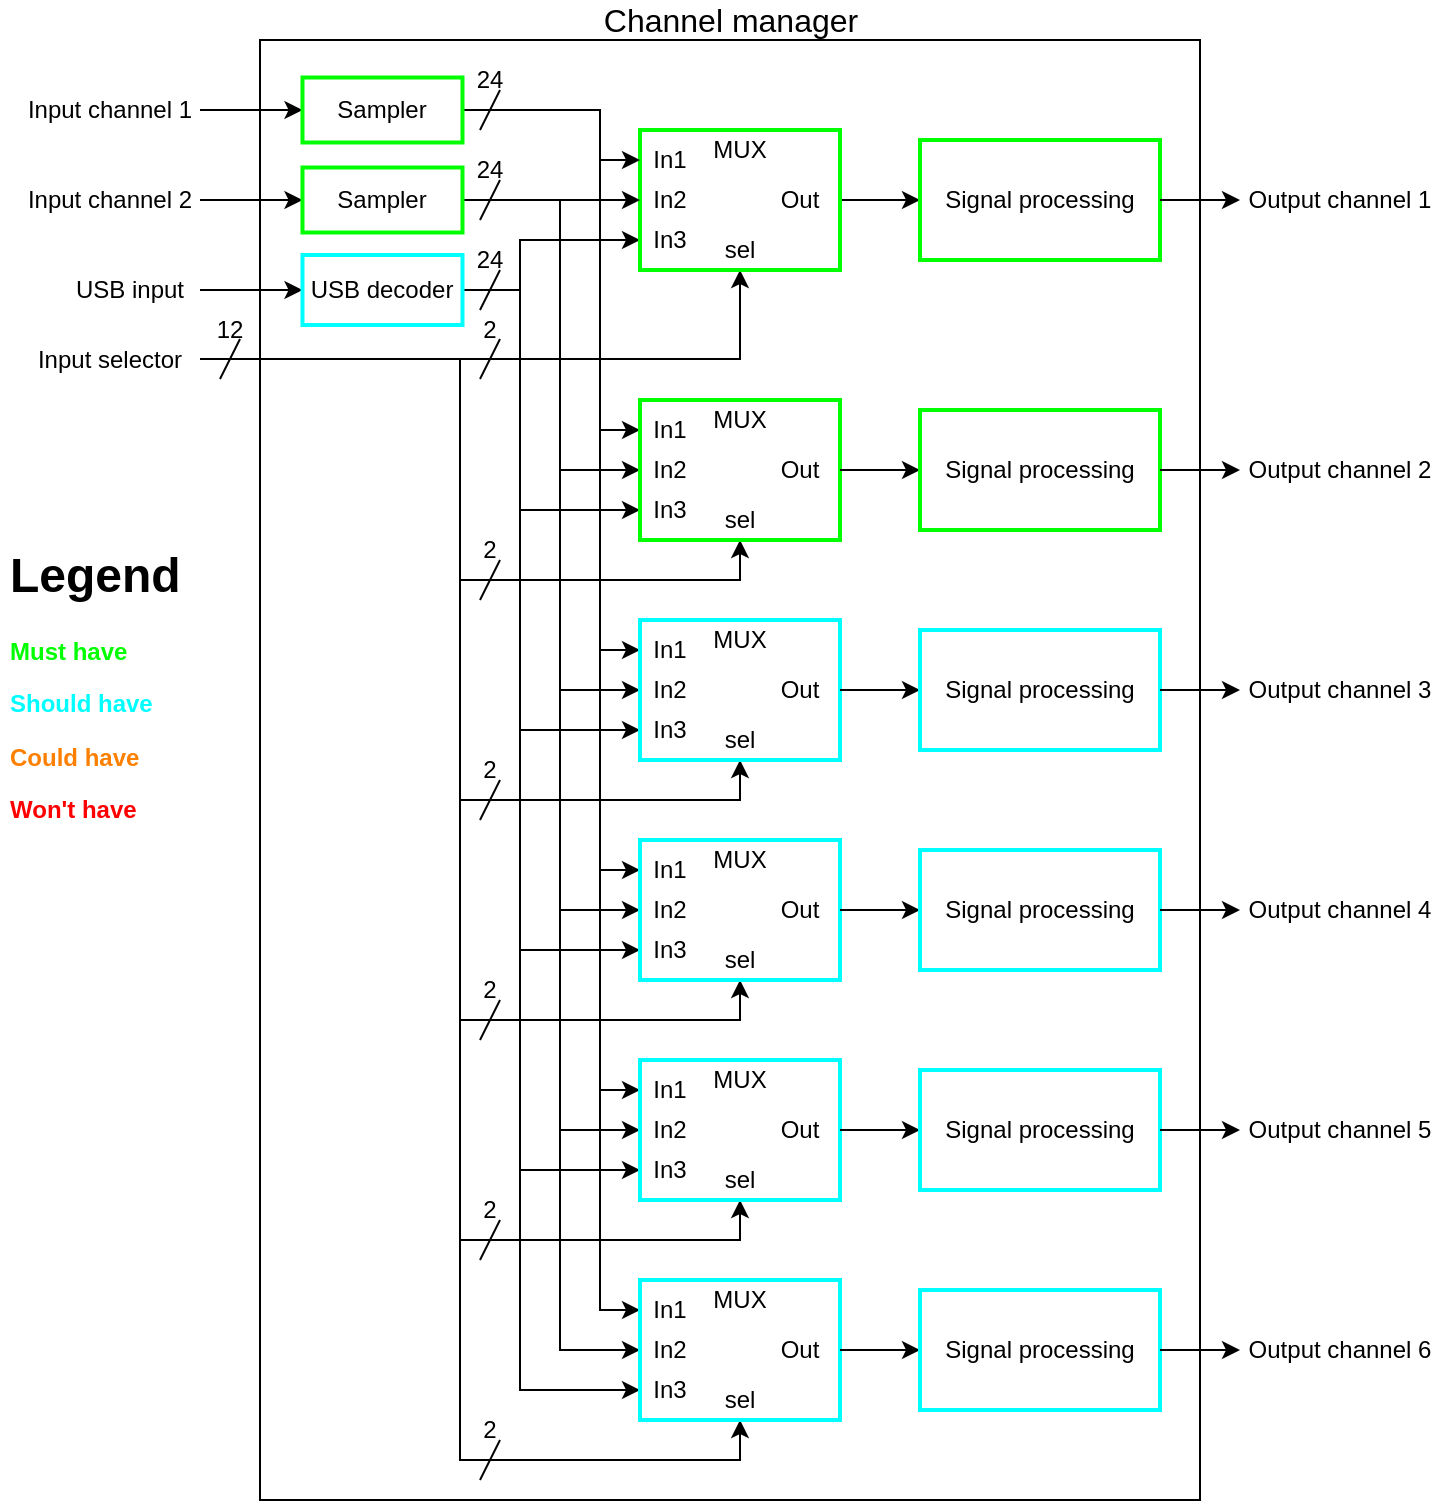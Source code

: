 <mxfile version="15.2.7" type="device"><diagram id="aWcXED-ToOadPm6vxWTN" name="Page-1"><mxGraphModel dx="1024" dy="592" grid="1" gridSize="10" guides="1" tooltips="1" connect="1" arrows="1" fold="1" page="1" pageScale="1" pageWidth="1169" pageHeight="1654" math="0" shadow="0"><root><mxCell id="0"/><mxCell id="1" parent="0"/><mxCell id="DSMMkdYDs6_95sJ--zDx-1" value="" style="rounded=0;whiteSpace=wrap;html=1;" vertex="1" parent="1"><mxGeometry x="300" y="70" width="470" height="730" as="geometry"/></mxCell><mxCell id="DSMMkdYDs6_95sJ--zDx-2" value="Channel manager" style="text;html=1;strokeColor=none;fillColor=none;align=center;verticalAlign=middle;whiteSpace=wrap;rounded=0;dashed=1;fontSize=16;" vertex="1" parent="1"><mxGeometry x="455.63" y="50" width="158.75" height="20" as="geometry"/></mxCell><mxCell id="DSMMkdYDs6_95sJ--zDx-3" style="edgeStyle=orthogonalEdgeStyle;rounded=0;orthogonalLoop=1;jettySize=auto;html=1;exitX=1;exitY=0.5;exitDx=0;exitDy=0;entryX=0;entryY=0.5;entryDx=0;entryDy=0;" edge="1" parent="1" source="DSMMkdYDs6_95sJ--zDx-4" target="DSMMkdYDs6_95sJ--zDx-45"><mxGeometry relative="1" as="geometry"><mxPoint x="230" y="125" as="targetPoint"/></mxGeometry></mxCell><mxCell id="DSMMkdYDs6_95sJ--zDx-4" value="Input channel 1" style="text;html=1;strokeColor=none;fillColor=none;align=center;verticalAlign=middle;whiteSpace=wrap;rounded=0;fontSize=12;" vertex="1" parent="1"><mxGeometry x="180" y="95" width="90" height="20" as="geometry"/></mxCell><mxCell id="DSMMkdYDs6_95sJ--zDx-5" style="edgeStyle=orthogonalEdgeStyle;rounded=0;orthogonalLoop=1;jettySize=auto;html=1;exitX=1;exitY=0.5;exitDx=0;exitDy=0;entryX=0;entryY=0.5;entryDx=0;entryDy=0;" edge="1" parent="1" source="DSMMkdYDs6_95sJ--zDx-6" target="DSMMkdYDs6_95sJ--zDx-38"><mxGeometry relative="1" as="geometry"><mxPoint x="230" y="150" as="targetPoint"/></mxGeometry></mxCell><mxCell id="DSMMkdYDs6_95sJ--zDx-6" value="Input channel 2" style="text;html=1;strokeColor=none;fillColor=none;align=center;verticalAlign=middle;whiteSpace=wrap;rounded=0;fontSize=12;" vertex="1" parent="1"><mxGeometry x="180" y="140" width="90" height="20" as="geometry"/></mxCell><mxCell id="DSMMkdYDs6_95sJ--zDx-7" style="edgeStyle=orthogonalEdgeStyle;rounded=0;orthogonalLoop=1;jettySize=auto;html=1;exitX=1;exitY=0.5;exitDx=0;exitDy=0;entryX=0;entryY=0.5;entryDx=0;entryDy=0;" edge="1" parent="1" source="DSMMkdYDs6_95sJ--zDx-8" target="DSMMkdYDs6_95sJ--zDx-24"><mxGeometry relative="1" as="geometry"/></mxCell><mxCell id="DSMMkdYDs6_95sJ--zDx-8" value="USB input" style="text;html=1;strokeColor=none;fillColor=none;align=center;verticalAlign=middle;whiteSpace=wrap;rounded=0;fontSize=12;" vertex="1" parent="1"><mxGeometry x="200" y="185" width="70" height="20" as="geometry"/></mxCell><mxCell id="DSMMkdYDs6_95sJ--zDx-9" style="edgeStyle=orthogonalEdgeStyle;rounded=0;orthogonalLoop=1;jettySize=auto;html=1;entryX=0;entryY=0.5;entryDx=0;entryDy=0;exitX=1;exitY=0.5;exitDx=0;exitDy=0;" edge="1" parent="1" source="DSMMkdYDs6_95sJ--zDx-29" target="DSMMkdYDs6_95sJ--zDx-17"><mxGeometry relative="1" as="geometry"><mxPoint x="650" y="150.0" as="targetPoint"/><mxPoint x="630" y="150" as="sourcePoint"/></mxGeometry></mxCell><mxCell id="DSMMkdYDs6_95sJ--zDx-10" style="edgeStyle=orthogonalEdgeStyle;rounded=0;orthogonalLoop=1;jettySize=auto;html=1;exitX=1;exitY=0.5;exitDx=0;exitDy=0;entryX=0.5;entryY=1;entryDx=0;entryDy=0;" edge="1" parent="1" source="DSMMkdYDs6_95sJ--zDx-16" target="DSMMkdYDs6_95sJ--zDx-30"><mxGeometry relative="1" as="geometry"/></mxCell><mxCell id="DSMMkdYDs6_95sJ--zDx-11" style="edgeStyle=orthogonalEdgeStyle;rounded=0;orthogonalLoop=1;jettySize=auto;html=1;exitX=1;exitY=0.5;exitDx=0;exitDy=0;entryX=0.5;entryY=1;entryDx=0;entryDy=0;" edge="1" parent="1" source="DSMMkdYDs6_95sJ--zDx-16" target="DSMMkdYDs6_95sJ--zDx-53"><mxGeometry relative="1" as="geometry"><Array as="points"><mxPoint x="400" y="230"/><mxPoint x="400" y="340"/><mxPoint x="540" y="340"/></Array></mxGeometry></mxCell><mxCell id="DSMMkdYDs6_95sJ--zDx-12" style="edgeStyle=orthogonalEdgeStyle;rounded=0;orthogonalLoop=1;jettySize=auto;html=1;exitX=1;exitY=0.5;exitDx=0;exitDy=0;entryX=0.5;entryY=1;entryDx=0;entryDy=0;" edge="1" parent="1" source="DSMMkdYDs6_95sJ--zDx-16" target="DSMMkdYDs6_95sJ--zDx-72"><mxGeometry relative="1" as="geometry"><Array as="points"><mxPoint x="400" y="230"/><mxPoint x="400" y="450"/><mxPoint x="540" y="450"/></Array></mxGeometry></mxCell><mxCell id="DSMMkdYDs6_95sJ--zDx-13" style="edgeStyle=orthogonalEdgeStyle;rounded=0;orthogonalLoop=1;jettySize=auto;html=1;exitX=1;exitY=0.5;exitDx=0;exitDy=0;entryX=0.5;entryY=1;entryDx=0;entryDy=0;" edge="1" parent="1" source="DSMMkdYDs6_95sJ--zDx-16" target="DSMMkdYDs6_95sJ--zDx-85"><mxGeometry relative="1" as="geometry"><Array as="points"><mxPoint x="400" y="230"/><mxPoint x="400" y="560"/><mxPoint x="540" y="560"/></Array></mxGeometry></mxCell><mxCell id="DSMMkdYDs6_95sJ--zDx-14" style="edgeStyle=orthogonalEdgeStyle;rounded=0;orthogonalLoop=1;jettySize=auto;html=1;exitX=1;exitY=0.5;exitDx=0;exitDy=0;entryX=0.5;entryY=1;entryDx=0;entryDy=0;" edge="1" parent="1" source="DSMMkdYDs6_95sJ--zDx-16" target="DSMMkdYDs6_95sJ--zDx-98"><mxGeometry relative="1" as="geometry"><Array as="points"><mxPoint x="400" y="230"/><mxPoint x="400" y="670"/><mxPoint x="540" y="670"/></Array></mxGeometry></mxCell><mxCell id="DSMMkdYDs6_95sJ--zDx-15" style="edgeStyle=orthogonalEdgeStyle;rounded=0;orthogonalLoop=1;jettySize=auto;html=1;exitX=1;exitY=0.5;exitDx=0;exitDy=0;entryX=0.5;entryY=1;entryDx=0;entryDy=0;" edge="1" parent="1" source="DSMMkdYDs6_95sJ--zDx-16" target="DSMMkdYDs6_95sJ--zDx-111"><mxGeometry relative="1" as="geometry"><Array as="points"><mxPoint x="400" y="230"/><mxPoint x="400" y="780"/><mxPoint x="540" y="780"/></Array></mxGeometry></mxCell><mxCell id="DSMMkdYDs6_95sJ--zDx-16" value="Input selector" style="text;html=1;strokeColor=none;fillColor=none;align=center;verticalAlign=middle;whiteSpace=wrap;rounded=0;fontSize=12;" vertex="1" parent="1"><mxGeometry x="180" y="219.5" width="90" height="20" as="geometry"/></mxCell><mxCell id="DSMMkdYDs6_95sJ--zDx-17" value="Signal processing" style="rounded=0;whiteSpace=wrap;html=1;fontSize=12;strokeColor=#00FF00;strokeWidth=2;" vertex="1" parent="1"><mxGeometry x="630" y="120" width="120" height="60" as="geometry"/></mxCell><mxCell id="DSMMkdYDs6_95sJ--zDx-18" style="edgeStyle=orthogonalEdgeStyle;rounded=0;orthogonalLoop=1;jettySize=auto;html=1;exitX=1;exitY=0.5;exitDx=0;exitDy=0;entryX=0;entryY=0.5;entryDx=0;entryDy=0;" edge="1" parent="1" source="DSMMkdYDs6_95sJ--zDx-24" target="DSMMkdYDs6_95sJ--zDx-28"><mxGeometry relative="1" as="geometry"><Array as="points"><mxPoint x="430" y="195"/><mxPoint x="430" y="170"/></Array></mxGeometry></mxCell><mxCell id="DSMMkdYDs6_95sJ--zDx-19" style="edgeStyle=orthogonalEdgeStyle;rounded=0;orthogonalLoop=1;jettySize=auto;html=1;exitX=1;exitY=0.5;exitDx=0;exitDy=0;entryX=0;entryY=0.5;entryDx=0;entryDy=0;" edge="1" parent="1" source="DSMMkdYDs6_95sJ--zDx-24" target="DSMMkdYDs6_95sJ--zDx-50"><mxGeometry relative="1" as="geometry"><Array as="points"><mxPoint x="430" y="195"/><mxPoint x="430" y="305"/></Array></mxGeometry></mxCell><mxCell id="DSMMkdYDs6_95sJ--zDx-20" style="edgeStyle=orthogonalEdgeStyle;rounded=0;orthogonalLoop=1;jettySize=auto;html=1;exitX=1;exitY=0.5;exitDx=0;exitDy=0;entryX=0;entryY=0.5;entryDx=0;entryDy=0;" edge="1" parent="1" source="DSMMkdYDs6_95sJ--zDx-24" target="DSMMkdYDs6_95sJ--zDx-69"><mxGeometry relative="1" as="geometry"><Array as="points"><mxPoint x="430" y="195"/><mxPoint x="430" y="415"/></Array></mxGeometry></mxCell><mxCell id="DSMMkdYDs6_95sJ--zDx-21" style="edgeStyle=orthogonalEdgeStyle;rounded=0;orthogonalLoop=1;jettySize=auto;html=1;exitX=1;exitY=0.5;exitDx=0;exitDy=0;entryX=0;entryY=0.5;entryDx=0;entryDy=0;" edge="1" parent="1" source="DSMMkdYDs6_95sJ--zDx-24" target="DSMMkdYDs6_95sJ--zDx-82"><mxGeometry relative="1" as="geometry"><Array as="points"><mxPoint x="430" y="195"/><mxPoint x="430" y="525"/></Array></mxGeometry></mxCell><mxCell id="DSMMkdYDs6_95sJ--zDx-22" style="edgeStyle=orthogonalEdgeStyle;rounded=0;orthogonalLoop=1;jettySize=auto;html=1;exitX=1;exitY=0.5;exitDx=0;exitDy=0;entryX=0;entryY=0.5;entryDx=0;entryDy=0;" edge="1" parent="1" source="DSMMkdYDs6_95sJ--zDx-24" target="DSMMkdYDs6_95sJ--zDx-95"><mxGeometry relative="1" as="geometry"><Array as="points"><mxPoint x="430" y="195"/><mxPoint x="430" y="635"/></Array></mxGeometry></mxCell><mxCell id="DSMMkdYDs6_95sJ--zDx-23" style="edgeStyle=orthogonalEdgeStyle;rounded=0;orthogonalLoop=1;jettySize=auto;html=1;exitX=1;exitY=0.5;exitDx=0;exitDy=0;entryX=0;entryY=0.5;entryDx=0;entryDy=0;" edge="1" parent="1" source="DSMMkdYDs6_95sJ--zDx-24" target="DSMMkdYDs6_95sJ--zDx-108"><mxGeometry relative="1" as="geometry"><Array as="points"><mxPoint x="430" y="195"/><mxPoint x="430" y="745"/></Array></mxGeometry></mxCell><mxCell id="DSMMkdYDs6_95sJ--zDx-24" value="USB decoder" style="rounded=0;whiteSpace=wrap;html=1;strokeColor=#00FFFF;strokeWidth=2;" vertex="1" parent="1"><mxGeometry x="321.25" y="177.5" width="80" height="35" as="geometry"/></mxCell><mxCell id="DSMMkdYDs6_95sJ--zDx-25" value="" style="rounded=0;whiteSpace=wrap;html=1;fontSize=12;strokeColor=#00FF00;strokeWidth=2;" vertex="1" parent="1"><mxGeometry x="490" y="115" width="100" height="70" as="geometry"/></mxCell><mxCell id="DSMMkdYDs6_95sJ--zDx-26" value="MUX" style="text;html=1;strokeColor=none;fillColor=none;align=center;verticalAlign=middle;whiteSpace=wrap;rounded=0;fontSize=12;" vertex="1" parent="1"><mxGeometry x="520" y="115" width="40" height="20" as="geometry"/></mxCell><mxCell id="DSMMkdYDs6_95sJ--zDx-27" value="In1" style="text;html=1;strokeColor=none;fillColor=none;align=center;verticalAlign=middle;whiteSpace=wrap;rounded=0;fontSize=12;" vertex="1" parent="1"><mxGeometry x="490" y="120" width="30" height="20" as="geometry"/></mxCell><mxCell id="DSMMkdYDs6_95sJ--zDx-28" value="In3" style="text;html=1;strokeColor=none;fillColor=none;align=center;verticalAlign=middle;whiteSpace=wrap;rounded=0;fontSize=12;" vertex="1" parent="1"><mxGeometry x="490" y="160" width="30" height="20" as="geometry"/></mxCell><mxCell id="DSMMkdYDs6_95sJ--zDx-29" value="Out" style="text;html=1;strokeColor=none;fillColor=none;align=center;verticalAlign=middle;whiteSpace=wrap;rounded=0;fontSize=12;" vertex="1" parent="1"><mxGeometry x="550" y="140" width="40" height="20" as="geometry"/></mxCell><mxCell id="DSMMkdYDs6_95sJ--zDx-30" value="sel" style="text;html=1;strokeColor=none;fillColor=none;align=center;verticalAlign=middle;whiteSpace=wrap;rounded=0;fontSize=12;" vertex="1" parent="1"><mxGeometry x="525" y="165" width="30" height="20" as="geometry"/></mxCell><mxCell id="DSMMkdYDs6_95sJ--zDx-31" value="24" style="text;html=1;strokeColor=none;fillColor=none;align=center;verticalAlign=middle;whiteSpace=wrap;rounded=0;" vertex="1" parent="1"><mxGeometry x="410" y="85" width="10" height="10" as="geometry"/></mxCell><mxCell id="DSMMkdYDs6_95sJ--zDx-32" style="edgeStyle=orthogonalEdgeStyle;rounded=0;orthogonalLoop=1;jettySize=auto;html=1;exitX=1;exitY=0.5;exitDx=0;exitDy=0;entryX=0;entryY=0.5;entryDx=0;entryDy=0;" edge="1" parent="1" source="DSMMkdYDs6_95sJ--zDx-38" target="DSMMkdYDs6_95sJ--zDx-46"><mxGeometry relative="1" as="geometry"/></mxCell><mxCell id="DSMMkdYDs6_95sJ--zDx-33" style="edgeStyle=orthogonalEdgeStyle;rounded=0;orthogonalLoop=1;jettySize=auto;html=1;exitX=1;exitY=0.5;exitDx=0;exitDy=0;entryX=0;entryY=0.5;entryDx=0;entryDy=0;" edge="1" parent="1" source="DSMMkdYDs6_95sJ--zDx-38" target="DSMMkdYDs6_95sJ--zDx-54"><mxGeometry relative="1" as="geometry"><Array as="points"><mxPoint x="450" y="150"/><mxPoint x="450" y="285"/></Array></mxGeometry></mxCell><mxCell id="DSMMkdYDs6_95sJ--zDx-34" style="edgeStyle=orthogonalEdgeStyle;rounded=0;orthogonalLoop=1;jettySize=auto;html=1;exitX=1;exitY=0.5;exitDx=0;exitDy=0;entryX=0;entryY=0.5;entryDx=0;entryDy=0;" edge="1" parent="1" source="DSMMkdYDs6_95sJ--zDx-38" target="DSMMkdYDs6_95sJ--zDx-73"><mxGeometry relative="1" as="geometry"><Array as="points"><mxPoint x="450" y="150"/><mxPoint x="450" y="395"/></Array></mxGeometry></mxCell><mxCell id="DSMMkdYDs6_95sJ--zDx-35" style="edgeStyle=orthogonalEdgeStyle;rounded=0;orthogonalLoop=1;jettySize=auto;html=1;exitX=1;exitY=0.5;exitDx=0;exitDy=0;entryX=0;entryY=0.5;entryDx=0;entryDy=0;" edge="1" parent="1" source="DSMMkdYDs6_95sJ--zDx-38" target="DSMMkdYDs6_95sJ--zDx-86"><mxGeometry relative="1" as="geometry"><Array as="points"><mxPoint x="450" y="150"/><mxPoint x="450" y="505"/></Array></mxGeometry></mxCell><mxCell id="DSMMkdYDs6_95sJ--zDx-36" style="edgeStyle=orthogonalEdgeStyle;rounded=0;orthogonalLoop=1;jettySize=auto;html=1;exitX=1;exitY=0.5;exitDx=0;exitDy=0;entryX=0;entryY=0.5;entryDx=0;entryDy=0;" edge="1" parent="1" source="DSMMkdYDs6_95sJ--zDx-38" target="DSMMkdYDs6_95sJ--zDx-99"><mxGeometry relative="1" as="geometry"><Array as="points"><mxPoint x="450" y="150"/><mxPoint x="450" y="615"/></Array></mxGeometry></mxCell><mxCell id="DSMMkdYDs6_95sJ--zDx-37" style="edgeStyle=orthogonalEdgeStyle;rounded=0;orthogonalLoop=1;jettySize=auto;html=1;exitX=1;exitY=0.5;exitDx=0;exitDy=0;entryX=0;entryY=0.5;entryDx=0;entryDy=0;" edge="1" parent="1" source="DSMMkdYDs6_95sJ--zDx-38" target="DSMMkdYDs6_95sJ--zDx-112"><mxGeometry relative="1" as="geometry"><Array as="points"><mxPoint x="450" y="150"/><mxPoint x="450" y="725"/></Array></mxGeometry></mxCell><mxCell id="DSMMkdYDs6_95sJ--zDx-38" value="Sampler" style="rounded=0;whiteSpace=wrap;html=1;strokeColor=#00FF00;strokeWidth=2;" vertex="1" parent="1"><mxGeometry x="321.25" y="133.75" width="80" height="32.5" as="geometry"/></mxCell><mxCell id="DSMMkdYDs6_95sJ--zDx-39" style="edgeStyle=orthogonalEdgeStyle;rounded=0;orthogonalLoop=1;jettySize=auto;html=1;exitX=1;exitY=0.5;exitDx=0;exitDy=0;entryX=0;entryY=0.5;entryDx=0;entryDy=0;" edge="1" parent="1" source="DSMMkdYDs6_95sJ--zDx-45" target="DSMMkdYDs6_95sJ--zDx-27"><mxGeometry relative="1" as="geometry"><Array as="points"><mxPoint x="470" y="105"/><mxPoint x="470" y="130"/></Array></mxGeometry></mxCell><mxCell id="DSMMkdYDs6_95sJ--zDx-40" style="edgeStyle=orthogonalEdgeStyle;rounded=0;orthogonalLoop=1;jettySize=auto;html=1;exitX=1;exitY=0.5;exitDx=0;exitDy=0;entryX=0;entryY=0.5;entryDx=0;entryDy=0;" edge="1" parent="1" source="DSMMkdYDs6_95sJ--zDx-45" target="DSMMkdYDs6_95sJ--zDx-49"><mxGeometry relative="1" as="geometry"><Array as="points"><mxPoint x="470" y="105"/><mxPoint x="470" y="265"/></Array></mxGeometry></mxCell><mxCell id="DSMMkdYDs6_95sJ--zDx-41" style="edgeStyle=orthogonalEdgeStyle;rounded=0;orthogonalLoop=1;jettySize=auto;html=1;exitX=1;exitY=0.5;exitDx=0;exitDy=0;entryX=0;entryY=0.5;entryDx=0;entryDy=0;" edge="1" parent="1" source="DSMMkdYDs6_95sJ--zDx-45" target="DSMMkdYDs6_95sJ--zDx-68"><mxGeometry relative="1" as="geometry"><Array as="points"><mxPoint x="470" y="105"/><mxPoint x="470" y="375"/></Array></mxGeometry></mxCell><mxCell id="DSMMkdYDs6_95sJ--zDx-42" style="edgeStyle=orthogonalEdgeStyle;rounded=0;orthogonalLoop=1;jettySize=auto;html=1;exitX=1;exitY=0.5;exitDx=0;exitDy=0;entryX=0;entryY=0.5;entryDx=0;entryDy=0;" edge="1" parent="1" source="DSMMkdYDs6_95sJ--zDx-45" target="DSMMkdYDs6_95sJ--zDx-81"><mxGeometry relative="1" as="geometry"><Array as="points"><mxPoint x="470" y="105"/><mxPoint x="470" y="485"/></Array></mxGeometry></mxCell><mxCell id="DSMMkdYDs6_95sJ--zDx-43" style="edgeStyle=orthogonalEdgeStyle;rounded=0;orthogonalLoop=1;jettySize=auto;html=1;exitX=1;exitY=0.5;exitDx=0;exitDy=0;entryX=0;entryY=0.5;entryDx=0;entryDy=0;" edge="1" parent="1" source="DSMMkdYDs6_95sJ--zDx-45" target="DSMMkdYDs6_95sJ--zDx-94"><mxGeometry relative="1" as="geometry"><Array as="points"><mxPoint x="470" y="105"/><mxPoint x="470" y="595"/></Array></mxGeometry></mxCell><mxCell id="DSMMkdYDs6_95sJ--zDx-44" style="edgeStyle=orthogonalEdgeStyle;rounded=0;orthogonalLoop=1;jettySize=auto;html=1;exitX=1;exitY=0.5;exitDx=0;exitDy=0;entryX=0;entryY=0.5;entryDx=0;entryDy=0;" edge="1" parent="1" source="DSMMkdYDs6_95sJ--zDx-45" target="DSMMkdYDs6_95sJ--zDx-107"><mxGeometry relative="1" as="geometry"><Array as="points"><mxPoint x="470" y="105"/><mxPoint x="470" y="705"/></Array></mxGeometry></mxCell><mxCell id="DSMMkdYDs6_95sJ--zDx-45" value="Sampler" style="rounded=0;whiteSpace=wrap;html=1;strokeColor=#00FF00;strokeWidth=2;" vertex="1" parent="1"><mxGeometry x="321.25" y="88.75" width="80" height="32.5" as="geometry"/></mxCell><mxCell id="DSMMkdYDs6_95sJ--zDx-46" value="In2" style="text;html=1;strokeColor=none;fillColor=none;align=center;verticalAlign=middle;whiteSpace=wrap;rounded=0;fontSize=12;" vertex="1" parent="1"><mxGeometry x="490" y="140" width="30" height="20" as="geometry"/></mxCell><mxCell id="DSMMkdYDs6_95sJ--zDx-47" value="" style="rounded=0;whiteSpace=wrap;html=1;fontSize=12;strokeColor=#00FF00;strokeWidth=2;" vertex="1" parent="1"><mxGeometry x="490" y="250" width="100" height="70" as="geometry"/></mxCell><mxCell id="DSMMkdYDs6_95sJ--zDx-48" value="MUX" style="text;html=1;strokeColor=none;fillColor=none;align=center;verticalAlign=middle;whiteSpace=wrap;rounded=0;fontSize=12;" vertex="1" parent="1"><mxGeometry x="520" y="250" width="40" height="20" as="geometry"/></mxCell><mxCell id="DSMMkdYDs6_95sJ--zDx-49" value="In1" style="text;html=1;strokeColor=none;fillColor=none;align=center;verticalAlign=middle;whiteSpace=wrap;rounded=0;fontSize=12;" vertex="1" parent="1"><mxGeometry x="490" y="255" width="30" height="20" as="geometry"/></mxCell><mxCell id="DSMMkdYDs6_95sJ--zDx-50" value="In3" style="text;html=1;strokeColor=none;fillColor=none;align=center;verticalAlign=middle;whiteSpace=wrap;rounded=0;fontSize=12;" vertex="1" parent="1"><mxGeometry x="490" y="295" width="30" height="20" as="geometry"/></mxCell><mxCell id="DSMMkdYDs6_95sJ--zDx-51" style="edgeStyle=orthogonalEdgeStyle;rounded=0;orthogonalLoop=1;jettySize=auto;html=1;exitX=1;exitY=0.5;exitDx=0;exitDy=0;entryX=0;entryY=0.5;entryDx=0;entryDy=0;" edge="1" parent="1" source="DSMMkdYDs6_95sJ--zDx-52" target="DSMMkdYDs6_95sJ--zDx-63"><mxGeometry relative="1" as="geometry"><mxPoint x="650" y="285" as="targetPoint"/></mxGeometry></mxCell><mxCell id="DSMMkdYDs6_95sJ--zDx-52" value="Out" style="text;html=1;strokeColor=none;fillColor=none;align=center;verticalAlign=middle;whiteSpace=wrap;rounded=0;fontSize=12;" vertex="1" parent="1"><mxGeometry x="550" y="275" width="40" height="20" as="geometry"/></mxCell><mxCell id="DSMMkdYDs6_95sJ--zDx-53" value="sel" style="text;html=1;strokeColor=none;fillColor=none;align=center;verticalAlign=middle;whiteSpace=wrap;rounded=0;fontSize=12;" vertex="1" parent="1"><mxGeometry x="525" y="300" width="30" height="20" as="geometry"/></mxCell><mxCell id="DSMMkdYDs6_95sJ--zDx-54" value="In2" style="text;html=1;strokeColor=none;fillColor=none;align=center;verticalAlign=middle;whiteSpace=wrap;rounded=0;fontSize=12;" vertex="1" parent="1"><mxGeometry x="490" y="275" width="30" height="20" as="geometry"/></mxCell><mxCell id="DSMMkdYDs6_95sJ--zDx-55" value="" style="endArrow=none;html=1;" edge="1" parent="1"><mxGeometry width="50" height="50" relative="1" as="geometry"><mxPoint x="280" y="239.5" as="sourcePoint"/><mxPoint x="290" y="219.5" as="targetPoint"/></mxGeometry></mxCell><mxCell id="DSMMkdYDs6_95sJ--zDx-56" value="12" style="text;html=1;strokeColor=none;fillColor=none;align=center;verticalAlign=middle;whiteSpace=wrap;rounded=0;" vertex="1" parent="1"><mxGeometry x="280" y="209.5" width="10" height="10" as="geometry"/></mxCell><mxCell id="DSMMkdYDs6_95sJ--zDx-57" value="" style="endArrow=none;html=1;" edge="1" parent="1"><mxGeometry width="50" height="50" relative="1" as="geometry"><mxPoint x="410" y="239.5" as="sourcePoint"/><mxPoint x="420" y="219.5" as="targetPoint"/></mxGeometry></mxCell><mxCell id="DSMMkdYDs6_95sJ--zDx-58" value="2" style="text;html=1;strokeColor=none;fillColor=none;align=center;verticalAlign=middle;whiteSpace=wrap;rounded=0;" vertex="1" parent="1"><mxGeometry x="410" y="209.5" width="10" height="10" as="geometry"/></mxCell><mxCell id="DSMMkdYDs6_95sJ--zDx-59" value="" style="endArrow=none;html=1;" edge="1" parent="1"><mxGeometry width="50" height="50" relative="1" as="geometry"><mxPoint x="410" y="350" as="sourcePoint"/><mxPoint x="420" y="330" as="targetPoint"/></mxGeometry></mxCell><mxCell id="DSMMkdYDs6_95sJ--zDx-60" value="2" style="text;html=1;strokeColor=none;fillColor=none;align=center;verticalAlign=middle;whiteSpace=wrap;rounded=0;" vertex="1" parent="1"><mxGeometry x="410" y="320" width="10" height="10" as="geometry"/></mxCell><mxCell id="DSMMkdYDs6_95sJ--zDx-61" value="" style="endArrow=classic;html=1;exitX=1;exitY=0.5;exitDx=0;exitDy=0;entryX=0;entryY=0.5;entryDx=0;entryDy=0;" edge="1" parent="1" source="DSMMkdYDs6_95sJ--zDx-17" target="DSMMkdYDs6_95sJ--zDx-62"><mxGeometry width="50" height="50" relative="1" as="geometry"><mxPoint x="800" y="176.25" as="sourcePoint"/><mxPoint x="810" y="151.25" as="targetPoint"/></mxGeometry></mxCell><mxCell id="DSMMkdYDs6_95sJ--zDx-62" value="Output channel 1" style="text;html=1;strokeColor=none;fillColor=none;align=center;verticalAlign=middle;whiteSpace=wrap;rounded=0;fontSize=12;" vertex="1" parent="1"><mxGeometry x="790" y="140" width="100" height="20" as="geometry"/></mxCell><mxCell id="DSMMkdYDs6_95sJ--zDx-63" value="Signal processing" style="rounded=0;whiteSpace=wrap;html=1;fontSize=12;strokeColor=#00FF00;strokeWidth=2;" vertex="1" parent="1"><mxGeometry x="630" y="255" width="120" height="60" as="geometry"/></mxCell><mxCell id="DSMMkdYDs6_95sJ--zDx-64" value="" style="endArrow=classic;html=1;exitX=1;exitY=0.5;exitDx=0;exitDy=0;entryX=0;entryY=0.5;entryDx=0;entryDy=0;" edge="1" parent="1" source="DSMMkdYDs6_95sJ--zDx-63" target="DSMMkdYDs6_95sJ--zDx-65"><mxGeometry width="50" height="50" relative="1" as="geometry"><mxPoint x="800" y="286.25" as="sourcePoint"/><mxPoint x="810.0" y="261.25" as="targetPoint"/></mxGeometry></mxCell><mxCell id="DSMMkdYDs6_95sJ--zDx-65" value="Output channel 2" style="text;html=1;strokeColor=none;fillColor=none;align=center;verticalAlign=middle;whiteSpace=wrap;rounded=0;fontSize=12;" vertex="1" parent="1"><mxGeometry x="790" y="275" width="100" height="20" as="geometry"/></mxCell><mxCell id="DSMMkdYDs6_95sJ--zDx-66" value="" style="rounded=0;whiteSpace=wrap;html=1;fontSize=12;strokeColor=#00FFFF;strokeWidth=2;" vertex="1" parent="1"><mxGeometry x="490" y="360" width="100" height="70" as="geometry"/></mxCell><mxCell id="DSMMkdYDs6_95sJ--zDx-67" value="MUX" style="text;html=1;strokeColor=none;fillColor=none;align=center;verticalAlign=middle;whiteSpace=wrap;rounded=0;fontSize=12;" vertex="1" parent="1"><mxGeometry x="520" y="360" width="40" height="20" as="geometry"/></mxCell><mxCell id="DSMMkdYDs6_95sJ--zDx-68" value="In1" style="text;html=1;strokeColor=none;fillColor=none;align=center;verticalAlign=middle;whiteSpace=wrap;rounded=0;fontSize=12;" vertex="1" parent="1"><mxGeometry x="490" y="365" width="30" height="20" as="geometry"/></mxCell><mxCell id="DSMMkdYDs6_95sJ--zDx-69" value="In3" style="text;html=1;strokeColor=none;fillColor=none;align=center;verticalAlign=middle;whiteSpace=wrap;rounded=0;fontSize=12;" vertex="1" parent="1"><mxGeometry x="490" y="405" width="30" height="20" as="geometry"/></mxCell><mxCell id="DSMMkdYDs6_95sJ--zDx-70" style="edgeStyle=orthogonalEdgeStyle;rounded=0;orthogonalLoop=1;jettySize=auto;html=1;exitX=1;exitY=0.5;exitDx=0;exitDy=0;entryX=0;entryY=0.5;entryDx=0;entryDy=0;" edge="1" parent="1" source="DSMMkdYDs6_95sJ--zDx-71" target="DSMMkdYDs6_95sJ--zDx-76"><mxGeometry relative="1" as="geometry"><mxPoint x="650" y="395" as="targetPoint"/></mxGeometry></mxCell><mxCell id="DSMMkdYDs6_95sJ--zDx-71" value="Out" style="text;html=1;strokeColor=none;fillColor=none;align=center;verticalAlign=middle;whiteSpace=wrap;rounded=0;fontSize=12;" vertex="1" parent="1"><mxGeometry x="550" y="385" width="40" height="20" as="geometry"/></mxCell><mxCell id="DSMMkdYDs6_95sJ--zDx-72" value="sel" style="text;html=1;strokeColor=none;fillColor=none;align=center;verticalAlign=middle;whiteSpace=wrap;rounded=0;fontSize=12;" vertex="1" parent="1"><mxGeometry x="525" y="410" width="30" height="20" as="geometry"/></mxCell><mxCell id="DSMMkdYDs6_95sJ--zDx-73" value="In2" style="text;html=1;strokeColor=none;fillColor=none;align=center;verticalAlign=middle;whiteSpace=wrap;rounded=0;fontSize=12;" vertex="1" parent="1"><mxGeometry x="490" y="385" width="30" height="20" as="geometry"/></mxCell><mxCell id="DSMMkdYDs6_95sJ--zDx-74" value="" style="endArrow=none;html=1;" edge="1" parent="1"><mxGeometry width="50" height="50" relative="1" as="geometry"><mxPoint x="410" y="460" as="sourcePoint"/><mxPoint x="420" y="440" as="targetPoint"/></mxGeometry></mxCell><mxCell id="DSMMkdYDs6_95sJ--zDx-75" value="2" style="text;html=1;strokeColor=none;fillColor=none;align=center;verticalAlign=middle;whiteSpace=wrap;rounded=0;" vertex="1" parent="1"><mxGeometry x="410" y="430" width="10" height="10" as="geometry"/></mxCell><mxCell id="DSMMkdYDs6_95sJ--zDx-76" value="Signal processing" style="rounded=0;whiteSpace=wrap;html=1;fontSize=12;strokeColor=#00FFFF;strokeWidth=2;" vertex="1" parent="1"><mxGeometry x="630" y="365" width="120" height="60" as="geometry"/></mxCell><mxCell id="DSMMkdYDs6_95sJ--zDx-77" value="" style="endArrow=classic;html=1;exitX=1;exitY=0.5;exitDx=0;exitDy=0;entryX=0;entryY=0.5;entryDx=0;entryDy=0;" edge="1" parent="1" source="DSMMkdYDs6_95sJ--zDx-76" target="DSMMkdYDs6_95sJ--zDx-78"><mxGeometry width="50" height="50" relative="1" as="geometry"><mxPoint x="800" y="396.25" as="sourcePoint"/><mxPoint x="810.0" y="371.25" as="targetPoint"/></mxGeometry></mxCell><mxCell id="DSMMkdYDs6_95sJ--zDx-78" value="Output channel 3" style="text;html=1;strokeColor=none;fillColor=none;align=center;verticalAlign=middle;whiteSpace=wrap;rounded=0;fontSize=12;" vertex="1" parent="1"><mxGeometry x="790" y="385" width="100" height="20" as="geometry"/></mxCell><mxCell id="DSMMkdYDs6_95sJ--zDx-79" value="" style="rounded=0;whiteSpace=wrap;html=1;fontSize=12;strokeColor=#00FFFF;strokeWidth=2;" vertex="1" parent="1"><mxGeometry x="490" y="470" width="100" height="70" as="geometry"/></mxCell><mxCell id="DSMMkdYDs6_95sJ--zDx-80" value="MUX" style="text;html=1;strokeColor=none;fillColor=none;align=center;verticalAlign=middle;whiteSpace=wrap;rounded=0;fontSize=12;" vertex="1" parent="1"><mxGeometry x="520" y="470" width="40" height="20" as="geometry"/></mxCell><mxCell id="DSMMkdYDs6_95sJ--zDx-81" value="In1" style="text;html=1;strokeColor=none;fillColor=none;align=center;verticalAlign=middle;whiteSpace=wrap;rounded=0;fontSize=12;" vertex="1" parent="1"><mxGeometry x="490" y="475" width="30" height="20" as="geometry"/></mxCell><mxCell id="DSMMkdYDs6_95sJ--zDx-82" value="In3" style="text;html=1;strokeColor=none;fillColor=none;align=center;verticalAlign=middle;whiteSpace=wrap;rounded=0;fontSize=12;" vertex="1" parent="1"><mxGeometry x="490" y="515" width="30" height="20" as="geometry"/></mxCell><mxCell id="DSMMkdYDs6_95sJ--zDx-83" style="edgeStyle=orthogonalEdgeStyle;rounded=0;orthogonalLoop=1;jettySize=auto;html=1;exitX=1;exitY=0.5;exitDx=0;exitDy=0;entryX=0;entryY=0.5;entryDx=0;entryDy=0;" edge="1" parent="1" source="DSMMkdYDs6_95sJ--zDx-84" target="DSMMkdYDs6_95sJ--zDx-89"><mxGeometry relative="1" as="geometry"><mxPoint x="650" y="505" as="targetPoint"/></mxGeometry></mxCell><mxCell id="DSMMkdYDs6_95sJ--zDx-84" value="Out" style="text;html=1;strokeColor=none;fillColor=none;align=center;verticalAlign=middle;whiteSpace=wrap;rounded=0;fontSize=12;" vertex="1" parent="1"><mxGeometry x="550" y="495" width="40" height="20" as="geometry"/></mxCell><mxCell id="DSMMkdYDs6_95sJ--zDx-85" value="sel" style="text;html=1;strokeColor=none;fillColor=none;align=center;verticalAlign=middle;whiteSpace=wrap;rounded=0;fontSize=12;" vertex="1" parent="1"><mxGeometry x="525" y="520" width="30" height="20" as="geometry"/></mxCell><mxCell id="DSMMkdYDs6_95sJ--zDx-86" value="In2" style="text;html=1;strokeColor=none;fillColor=none;align=center;verticalAlign=middle;whiteSpace=wrap;rounded=0;fontSize=12;" vertex="1" parent="1"><mxGeometry x="490" y="495" width="30" height="20" as="geometry"/></mxCell><mxCell id="DSMMkdYDs6_95sJ--zDx-87" value="" style="endArrow=none;html=1;" edge="1" parent="1"><mxGeometry width="50" height="50" relative="1" as="geometry"><mxPoint x="410" y="570" as="sourcePoint"/><mxPoint x="420" y="550" as="targetPoint"/></mxGeometry></mxCell><mxCell id="DSMMkdYDs6_95sJ--zDx-88" value="2" style="text;html=1;strokeColor=none;fillColor=none;align=center;verticalAlign=middle;whiteSpace=wrap;rounded=0;" vertex="1" parent="1"><mxGeometry x="410" y="540" width="10" height="10" as="geometry"/></mxCell><mxCell id="DSMMkdYDs6_95sJ--zDx-89" value="Signal processing" style="rounded=0;whiteSpace=wrap;html=1;fontSize=12;strokeColor=#00FFFF;strokeWidth=2;" vertex="1" parent="1"><mxGeometry x="630" y="475" width="120" height="60" as="geometry"/></mxCell><mxCell id="DSMMkdYDs6_95sJ--zDx-90" value="" style="endArrow=classic;html=1;exitX=1;exitY=0.5;exitDx=0;exitDy=0;entryX=0;entryY=0.5;entryDx=0;entryDy=0;" edge="1" parent="1" source="DSMMkdYDs6_95sJ--zDx-89" target="DSMMkdYDs6_95sJ--zDx-91"><mxGeometry width="50" height="50" relative="1" as="geometry"><mxPoint x="800" y="506.25" as="sourcePoint"/><mxPoint x="810.0" y="481.25" as="targetPoint"/></mxGeometry></mxCell><mxCell id="DSMMkdYDs6_95sJ--zDx-91" value="Output channel 4" style="text;html=1;strokeColor=none;fillColor=none;align=center;verticalAlign=middle;whiteSpace=wrap;rounded=0;fontSize=12;" vertex="1" parent="1"><mxGeometry x="790" y="495" width="100" height="20" as="geometry"/></mxCell><mxCell id="DSMMkdYDs6_95sJ--zDx-92" value="" style="rounded=0;whiteSpace=wrap;html=1;fontSize=12;strokeWidth=2;strokeColor=#00FFFF;" vertex="1" parent="1"><mxGeometry x="490" y="580" width="100" height="70" as="geometry"/></mxCell><mxCell id="DSMMkdYDs6_95sJ--zDx-93" value="MUX" style="text;html=1;strokeColor=none;fillColor=none;align=center;verticalAlign=middle;whiteSpace=wrap;rounded=0;fontSize=12;" vertex="1" parent="1"><mxGeometry x="520" y="580" width="40" height="20" as="geometry"/></mxCell><mxCell id="DSMMkdYDs6_95sJ--zDx-94" value="In1" style="text;html=1;strokeColor=none;fillColor=none;align=center;verticalAlign=middle;whiteSpace=wrap;rounded=0;fontSize=12;" vertex="1" parent="1"><mxGeometry x="490" y="585" width="30" height="20" as="geometry"/></mxCell><mxCell id="DSMMkdYDs6_95sJ--zDx-95" value="In3" style="text;html=1;strokeColor=none;fillColor=none;align=center;verticalAlign=middle;whiteSpace=wrap;rounded=0;fontSize=12;" vertex="1" parent="1"><mxGeometry x="490" y="625" width="30" height="20" as="geometry"/></mxCell><mxCell id="DSMMkdYDs6_95sJ--zDx-96" style="edgeStyle=orthogonalEdgeStyle;rounded=0;orthogonalLoop=1;jettySize=auto;html=1;exitX=1;exitY=0.5;exitDx=0;exitDy=0;entryX=0;entryY=0.5;entryDx=0;entryDy=0;" edge="1" parent="1" source="DSMMkdYDs6_95sJ--zDx-97" target="DSMMkdYDs6_95sJ--zDx-102"><mxGeometry relative="1" as="geometry"><mxPoint x="650" y="615" as="targetPoint"/></mxGeometry></mxCell><mxCell id="DSMMkdYDs6_95sJ--zDx-97" value="Out" style="text;html=1;strokeColor=none;fillColor=none;align=center;verticalAlign=middle;whiteSpace=wrap;rounded=0;fontSize=12;" vertex="1" parent="1"><mxGeometry x="550" y="605" width="40" height="20" as="geometry"/></mxCell><mxCell id="DSMMkdYDs6_95sJ--zDx-98" value="sel" style="text;html=1;strokeColor=none;fillColor=none;align=center;verticalAlign=middle;whiteSpace=wrap;rounded=0;fontSize=12;" vertex="1" parent="1"><mxGeometry x="525" y="630" width="30" height="20" as="geometry"/></mxCell><mxCell id="DSMMkdYDs6_95sJ--zDx-99" value="In2" style="text;html=1;strokeColor=none;fillColor=none;align=center;verticalAlign=middle;whiteSpace=wrap;rounded=0;fontSize=12;" vertex="1" parent="1"><mxGeometry x="490" y="605" width="30" height="20" as="geometry"/></mxCell><mxCell id="DSMMkdYDs6_95sJ--zDx-100" value="" style="endArrow=none;html=1;" edge="1" parent="1"><mxGeometry width="50" height="50" relative="1" as="geometry"><mxPoint x="410" y="680" as="sourcePoint"/><mxPoint x="420" y="660" as="targetPoint"/></mxGeometry></mxCell><mxCell id="DSMMkdYDs6_95sJ--zDx-101" value="2" style="text;html=1;strokeColor=none;fillColor=none;align=center;verticalAlign=middle;whiteSpace=wrap;rounded=0;" vertex="1" parent="1"><mxGeometry x="410" y="650" width="10" height="10" as="geometry"/></mxCell><mxCell id="DSMMkdYDs6_95sJ--zDx-102" value="Signal processing" style="rounded=0;whiteSpace=wrap;html=1;fontSize=12;strokeWidth=2;strokeColor=#00FFFF;" vertex="1" parent="1"><mxGeometry x="630" y="585" width="120" height="60" as="geometry"/></mxCell><mxCell id="DSMMkdYDs6_95sJ--zDx-103" value="" style="endArrow=classic;html=1;exitX=1;exitY=0.5;exitDx=0;exitDy=0;entryX=0;entryY=0.5;entryDx=0;entryDy=0;" edge="1" parent="1" source="DSMMkdYDs6_95sJ--zDx-102" target="DSMMkdYDs6_95sJ--zDx-104"><mxGeometry width="50" height="50" relative="1" as="geometry"><mxPoint x="800" y="616.25" as="sourcePoint"/><mxPoint x="810.0" y="591.25" as="targetPoint"/></mxGeometry></mxCell><mxCell id="DSMMkdYDs6_95sJ--zDx-104" value="Output channel 5" style="text;html=1;strokeColor=none;fillColor=none;align=center;verticalAlign=middle;whiteSpace=wrap;rounded=0;fontSize=12;" vertex="1" parent="1"><mxGeometry x="790" y="605" width="100" height="20" as="geometry"/></mxCell><mxCell id="DSMMkdYDs6_95sJ--zDx-105" value="" style="rounded=0;whiteSpace=wrap;html=1;fontSize=12;strokeWidth=2;strokeColor=#00FFFF;" vertex="1" parent="1"><mxGeometry x="490" y="690" width="100" height="70" as="geometry"/></mxCell><mxCell id="DSMMkdYDs6_95sJ--zDx-106" value="MUX" style="text;html=1;strokeColor=none;fillColor=none;align=center;verticalAlign=middle;whiteSpace=wrap;rounded=0;fontSize=12;" vertex="1" parent="1"><mxGeometry x="520" y="690" width="40" height="20" as="geometry"/></mxCell><mxCell id="DSMMkdYDs6_95sJ--zDx-107" value="In1" style="text;html=1;strokeColor=none;fillColor=none;align=center;verticalAlign=middle;whiteSpace=wrap;rounded=0;fontSize=12;" vertex="1" parent="1"><mxGeometry x="490" y="695" width="30" height="20" as="geometry"/></mxCell><mxCell id="DSMMkdYDs6_95sJ--zDx-108" value="In3" style="text;html=1;strokeColor=none;fillColor=none;align=center;verticalAlign=middle;whiteSpace=wrap;rounded=0;fontSize=12;" vertex="1" parent="1"><mxGeometry x="490" y="735" width="30" height="20" as="geometry"/></mxCell><mxCell id="DSMMkdYDs6_95sJ--zDx-109" style="edgeStyle=orthogonalEdgeStyle;rounded=0;orthogonalLoop=1;jettySize=auto;html=1;exitX=1;exitY=0.5;exitDx=0;exitDy=0;entryX=0;entryY=0.5;entryDx=0;entryDy=0;" edge="1" parent="1" source="DSMMkdYDs6_95sJ--zDx-110" target="DSMMkdYDs6_95sJ--zDx-115"><mxGeometry relative="1" as="geometry"><mxPoint x="650" y="725" as="targetPoint"/></mxGeometry></mxCell><mxCell id="DSMMkdYDs6_95sJ--zDx-110" value="Out" style="text;html=1;strokeColor=none;fillColor=none;align=center;verticalAlign=middle;whiteSpace=wrap;rounded=0;fontSize=12;" vertex="1" parent="1"><mxGeometry x="550" y="715" width="40" height="20" as="geometry"/></mxCell><mxCell id="DSMMkdYDs6_95sJ--zDx-111" value="sel" style="text;html=1;strokeColor=none;fillColor=none;align=center;verticalAlign=middle;whiteSpace=wrap;rounded=0;fontSize=12;" vertex="1" parent="1"><mxGeometry x="525" y="740" width="30" height="20" as="geometry"/></mxCell><mxCell id="DSMMkdYDs6_95sJ--zDx-112" value="In2" style="text;html=1;strokeColor=none;fillColor=none;align=center;verticalAlign=middle;whiteSpace=wrap;rounded=0;fontSize=12;" vertex="1" parent="1"><mxGeometry x="490" y="715" width="30" height="20" as="geometry"/></mxCell><mxCell id="DSMMkdYDs6_95sJ--zDx-113" value="" style="endArrow=none;html=1;" edge="1" parent="1"><mxGeometry width="50" height="50" relative="1" as="geometry"><mxPoint x="410.0" y="790" as="sourcePoint"/><mxPoint x="420.0" y="770" as="targetPoint"/></mxGeometry></mxCell><mxCell id="DSMMkdYDs6_95sJ--zDx-114" value="2" style="text;html=1;strokeColor=none;fillColor=none;align=center;verticalAlign=middle;whiteSpace=wrap;rounded=0;" vertex="1" parent="1"><mxGeometry x="410" y="760" width="10" height="10" as="geometry"/></mxCell><mxCell id="DSMMkdYDs6_95sJ--zDx-115" value="Signal processing" style="rounded=0;whiteSpace=wrap;html=1;fontSize=12;strokeWidth=2;strokeColor=#00FFFF;" vertex="1" parent="1"><mxGeometry x="630" y="695" width="120" height="60" as="geometry"/></mxCell><mxCell id="DSMMkdYDs6_95sJ--zDx-116" value="" style="endArrow=classic;html=1;exitX=1;exitY=0.5;exitDx=0;exitDy=0;entryX=0;entryY=0.5;entryDx=0;entryDy=0;" edge="1" parent="1" source="DSMMkdYDs6_95sJ--zDx-115" target="DSMMkdYDs6_95sJ--zDx-117"><mxGeometry width="50" height="50" relative="1" as="geometry"><mxPoint x="800" y="726.25" as="sourcePoint"/><mxPoint x="810.0" y="701.25" as="targetPoint"/></mxGeometry></mxCell><mxCell id="DSMMkdYDs6_95sJ--zDx-117" value="Output channel 6" style="text;html=1;strokeColor=none;fillColor=none;align=center;verticalAlign=middle;whiteSpace=wrap;rounded=0;fontSize=12;" vertex="1" parent="1"><mxGeometry x="790" y="715" width="100" height="20" as="geometry"/></mxCell><mxCell id="DSMMkdYDs6_95sJ--zDx-118" value="" style="endArrow=none;html=1;" edge="1" parent="1"><mxGeometry width="50" height="50" relative="1" as="geometry"><mxPoint x="410" y="115" as="sourcePoint"/><mxPoint x="420" y="95" as="targetPoint"/></mxGeometry></mxCell><mxCell id="DSMMkdYDs6_95sJ--zDx-119" value="" style="endArrow=none;html=1;" edge="1" parent="1"><mxGeometry width="50" height="50" relative="1" as="geometry"><mxPoint x="410" y="160" as="sourcePoint"/><mxPoint x="420" y="140" as="targetPoint"/></mxGeometry></mxCell><mxCell id="DSMMkdYDs6_95sJ--zDx-120" value="24" style="text;html=1;strokeColor=none;fillColor=none;align=center;verticalAlign=middle;whiteSpace=wrap;rounded=0;" vertex="1" parent="1"><mxGeometry x="410" y="130" width="10" height="10" as="geometry"/></mxCell><mxCell id="DSMMkdYDs6_95sJ--zDx-121" value="" style="endArrow=none;html=1;" edge="1" parent="1"><mxGeometry width="50" height="50" relative="1" as="geometry"><mxPoint x="410" y="205" as="sourcePoint"/><mxPoint x="420" y="185" as="targetPoint"/></mxGeometry></mxCell><mxCell id="DSMMkdYDs6_95sJ--zDx-122" value="24" style="text;html=1;strokeColor=none;fillColor=none;align=center;verticalAlign=middle;whiteSpace=wrap;rounded=0;" vertex="1" parent="1"><mxGeometry x="410" y="175" width="10" height="10" as="geometry"/></mxCell><mxCell id="DSMMkdYDs6_95sJ--zDx-123" value="&lt;h1&gt;Legend&lt;/h1&gt;&lt;p&gt;&lt;font color=&quot;#00ff00&quot;&gt;&lt;b&gt;Must have&lt;/b&gt;&lt;/font&gt;&lt;/p&gt;&lt;p&gt;&lt;font color=&quot;#00ffff&quot;&gt;&lt;b&gt;Should have&lt;/b&gt;&lt;/font&gt;&lt;/p&gt;&lt;p&gt;&lt;font color=&quot;#ff8000&quot;&gt;&lt;b&gt;Could have&lt;/b&gt;&lt;/font&gt;&lt;/p&gt;&lt;p&gt;&lt;font color=&quot;#ff0000&quot;&gt;&lt;b&gt;Won't have&lt;/b&gt;&lt;/font&gt;&lt;/p&gt;" style="text;html=1;strokeColor=none;fillColor=none;spacing=5;spacingTop=-20;whiteSpace=wrap;overflow=hidden;rounded=0;" vertex="1" parent="1"><mxGeometry x="170" y="317.5" width="100" height="155" as="geometry"/></mxCell></root></mxGraphModel></diagram></mxfile>